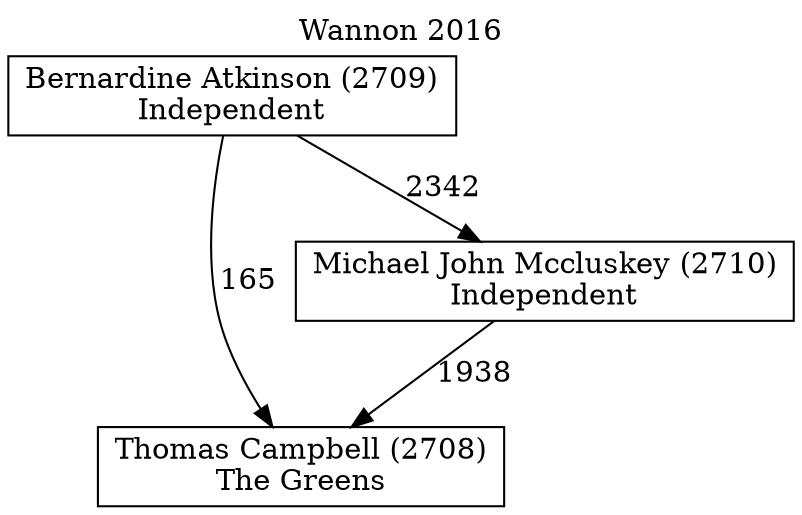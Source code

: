 // House preference flow
digraph "Thomas Campbell (2708)_Wannon_2016" {
	graph [label="Wannon 2016" labelloc=t mclimit=10]
	node [shape=box]
	"Thomas Campbell (2708)" [label="Thomas Campbell (2708)
The Greens"]
	"Michael John Mccluskey (2710)" [label="Michael John Mccluskey (2710)
Independent"]
	"Bernardine Atkinson (2709)" [label="Bernardine Atkinson (2709)
Independent"]
	"Thomas Campbell (2708)" [label="Thomas Campbell (2708)
The Greens"]
	"Bernardine Atkinson (2709)" [label="Bernardine Atkinson (2709)
Independent"]
	"Bernardine Atkinson (2709)" [label="Bernardine Atkinson (2709)
Independent"]
	"Michael John Mccluskey (2710)" [label="Michael John Mccluskey (2710)
Independent"]
	"Bernardine Atkinson (2709)" [label="Bernardine Atkinson (2709)
Independent"]
	"Bernardine Atkinson (2709)" [label="Bernardine Atkinson (2709)
Independent"]
	"Michael John Mccluskey (2710)" -> "Thomas Campbell (2708)" [label=1938]
	"Bernardine Atkinson (2709)" -> "Michael John Mccluskey (2710)" [label=2342]
	"Bernardine Atkinson (2709)" -> "Thomas Campbell (2708)" [label=165]
}

